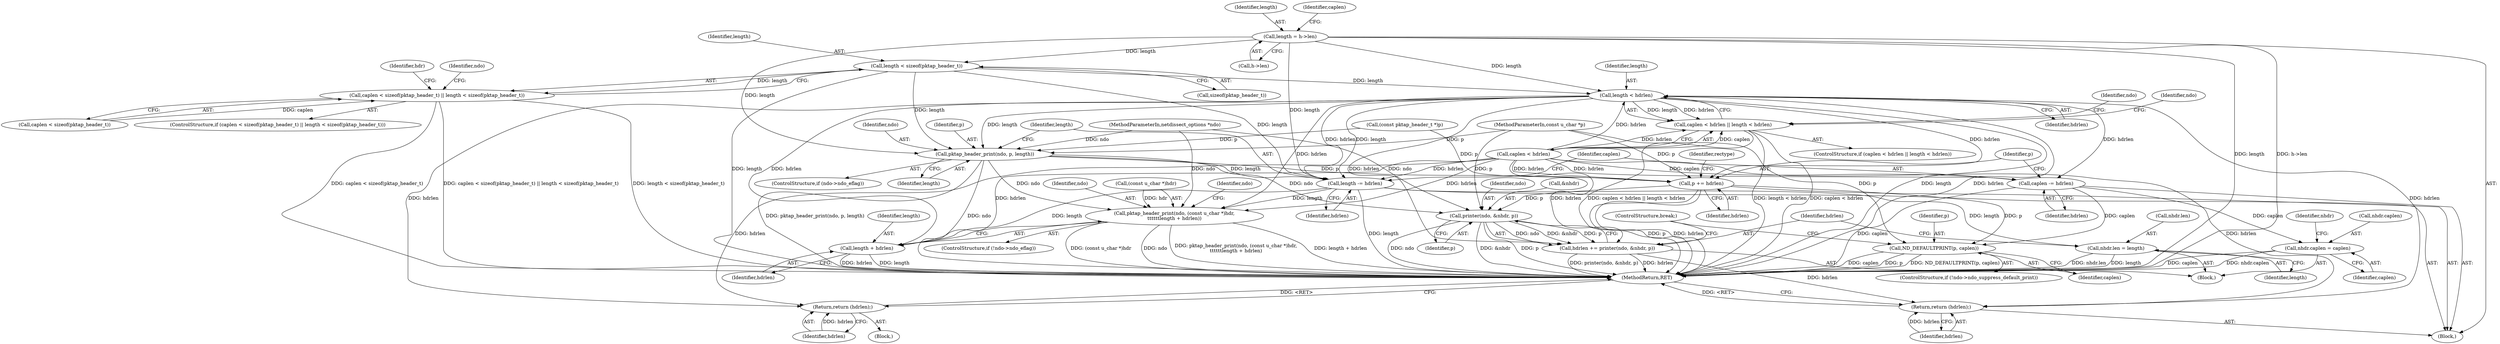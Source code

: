 digraph "0_tcpdump_ca336198e8bebccc18502de27672fdbd6eb34856@API" {
"1000130" [label="(Call,length < sizeof(pktap_header_t))"];
"1000116" [label="(Call,length = h->len)"];
"1000125" [label="(Call,caplen < sizeof(pktap_header_t) || length < sizeof(pktap_header_t))"];
"1000177" [label="(Call,length < hdrlen)"];
"1000173" [label="(Call,caplen < hdrlen || length < hdrlen)"];
"1000185" [label="(Return,return (hdrlen);)"];
"1000191" [label="(Call,pktap_header_print(ndo, p, length))"];
"1000195" [label="(Call,length -= hdrlen)"];
"1000238" [label="(Call,nhdr.len = length)"];
"1000257" [label="(Call,pktap_header_print(ndo, (const u_char *)hdr,\n\t\t\t\t\t\tlength + hdrlen))"];
"1000262" [label="(Call,length + hdrlen)"];
"1000201" [label="(Call,p += hdrlen)"];
"1000245" [label="(Call,printer(ndo, &nhdr, p))"];
"1000243" [label="(Call,hdrlen += printer(ndo, &nhdr, p))"];
"1000274" [label="(Return,return (hdrlen);)"];
"1000270" [label="(Call,ND_DEFAULTPRINT(p, caplen))"];
"1000198" [label="(Call,caplen -= hdrlen)"];
"1000233" [label="(Call,nhdr.caplen = caplen)"];
"1000246" [label="(Identifier,ndo)"];
"1000244" [label="(Identifier,hdrlen)"];
"1000249" [label="(Identifier,p)"];
"1000195" [label="(Call,length -= hdrlen)"];
"1000228" [label="(Block,)"];
"1000180" [label="(Block,)"];
"1000259" [label="(Call,(const u_char *)hdr)"];
"1000272" [label="(Identifier,caplen)"];
"1000117" [label="(Identifier,length)"];
"1000142" [label="(Identifier,hdr)"];
"1000205" [label="(Identifier,rectype)"];
"1000105" [label="(Block,)"];
"1000268" [label="(Identifier,ndo)"];
"1000183" [label="(Identifier,ndo)"];
"1000200" [label="(Identifier,hdrlen)"];
"1000237" [label="(Identifier,caplen)"];
"1000242" [label="(Identifier,length)"];
"1000273" [label="(ControlStructure,break;)"];
"1000265" [label="(ControlStructure,if (!ndo->ndo_suppress_default_print))"];
"1000173" [label="(Call,caplen < hdrlen || length < hdrlen)"];
"1000118" [label="(Call,h->len)"];
"1000186" [label="(Identifier,hdrlen)"];
"1000203" [label="(Identifier,hdrlen)"];
"1000177" [label="(Call,length < hdrlen)"];
"1000172" [label="(ControlStructure,if (caplen < hdrlen || length < hdrlen))"];
"1000258" [label="(Identifier,ndo)"];
"1000270" [label="(Call,ND_DEFAULTPRINT(p, caplen))"];
"1000192" [label="(Identifier,ndo)"];
"1000257" [label="(Call,pktap_header_print(ndo, (const u_char *)hdr,\n\t\t\t\t\t\tlength + hdrlen))"];
"1000239" [label="(Call,nhdr.len)"];
"1000233" [label="(Call,nhdr.caplen = caplen)"];
"1000174" [label="(Call,caplen < hdrlen)"];
"1000275" [label="(Identifier,hdrlen)"];
"1000240" [label="(Identifier,nhdr)"];
"1000185" [label="(Return,return (hdrlen);)"];
"1000131" [label="(Identifier,length)"];
"1000198" [label="(Call,caplen -= hdrlen)"];
"1000252" [label="(ControlStructure,if (!ndo->ndo_eflag))"];
"1000274" [label="(Return,return (hdrlen);)"];
"1000202" [label="(Identifier,p)"];
"1000197" [label="(Identifier,hdrlen)"];
"1000276" [label="(MethodReturn,RET)"];
"1000104" [label="(MethodParameterIn,const u_char *p)"];
"1000193" [label="(Identifier,p)"];
"1000189" [label="(Identifier,ndo)"];
"1000187" [label="(ControlStructure,if (ndo->ndo_eflag))"];
"1000271" [label="(Identifier,p)"];
"1000126" [label="(Call,caplen < sizeof(pktap_header_t))"];
"1000196" [label="(Identifier,length)"];
"1000199" [label="(Identifier,caplen)"];
"1000102" [label="(MethodParameterIn,netdissect_options *ndo)"];
"1000178" [label="(Identifier,length)"];
"1000125" [label="(Call,caplen < sizeof(pktap_header_t) || length < sizeof(pktap_header_t))"];
"1000132" [label="(Call,sizeof(pktap_header_t))"];
"1000116" [label="(Call,length = h->len)"];
"1000201" [label="(Call,p += hdrlen)"];
"1000238" [label="(Call,nhdr.len = length)"];
"1000263" [label="(Identifier,length)"];
"1000137" [label="(Identifier,ndo)"];
"1000127" [label="(Identifier,caplen)"];
"1000247" [label="(Call,&nhdr)"];
"1000234" [label="(Call,nhdr.caplen)"];
"1000191" [label="(Call,pktap_header_print(ndo, p, length))"];
"1000264" [label="(Identifier,hdrlen)"];
"1000130" [label="(Call,length < sizeof(pktap_header_t))"];
"1000143" [label="(Call,(const pktap_header_t *)p)"];
"1000245" [label="(Call,printer(ndo, &nhdr, p))"];
"1000243" [label="(Call,hdrlen += printer(ndo, &nhdr, p))"];
"1000194" [label="(Identifier,length)"];
"1000179" [label="(Identifier,hdrlen)"];
"1000262" [label="(Call,length + hdrlen)"];
"1000124" [label="(ControlStructure,if (caplen < sizeof(pktap_header_t) || length < sizeof(pktap_header_t)))"];
"1000130" -> "1000125"  [label="AST: "];
"1000130" -> "1000132"  [label="CFG: "];
"1000131" -> "1000130"  [label="AST: "];
"1000132" -> "1000130"  [label="AST: "];
"1000125" -> "1000130"  [label="CFG: "];
"1000130" -> "1000276"  [label="DDG: length"];
"1000130" -> "1000125"  [label="DDG: length"];
"1000116" -> "1000130"  [label="DDG: length"];
"1000130" -> "1000177"  [label="DDG: length"];
"1000130" -> "1000191"  [label="DDG: length"];
"1000130" -> "1000195"  [label="DDG: length"];
"1000116" -> "1000105"  [label="AST: "];
"1000116" -> "1000118"  [label="CFG: "];
"1000117" -> "1000116"  [label="AST: "];
"1000118" -> "1000116"  [label="AST: "];
"1000127" -> "1000116"  [label="CFG: "];
"1000116" -> "1000276"  [label="DDG: length"];
"1000116" -> "1000276"  [label="DDG: h->len"];
"1000116" -> "1000177"  [label="DDG: length"];
"1000116" -> "1000191"  [label="DDG: length"];
"1000116" -> "1000195"  [label="DDG: length"];
"1000125" -> "1000124"  [label="AST: "];
"1000125" -> "1000126"  [label="CFG: "];
"1000126" -> "1000125"  [label="AST: "];
"1000137" -> "1000125"  [label="CFG: "];
"1000142" -> "1000125"  [label="CFG: "];
"1000125" -> "1000276"  [label="DDG: length < sizeof(pktap_header_t)"];
"1000125" -> "1000276"  [label="DDG: caplen < sizeof(pktap_header_t)"];
"1000125" -> "1000276"  [label="DDG: caplen < sizeof(pktap_header_t) || length < sizeof(pktap_header_t)"];
"1000126" -> "1000125"  [label="DDG: caplen"];
"1000177" -> "1000173"  [label="AST: "];
"1000177" -> "1000179"  [label="CFG: "];
"1000178" -> "1000177"  [label="AST: "];
"1000179" -> "1000177"  [label="AST: "];
"1000173" -> "1000177"  [label="CFG: "];
"1000177" -> "1000276"  [label="DDG: length"];
"1000177" -> "1000276"  [label="DDG: hdrlen"];
"1000177" -> "1000173"  [label="DDG: length"];
"1000177" -> "1000173"  [label="DDG: hdrlen"];
"1000174" -> "1000177"  [label="DDG: hdrlen"];
"1000177" -> "1000185"  [label="DDG: hdrlen"];
"1000177" -> "1000191"  [label="DDG: length"];
"1000177" -> "1000195"  [label="DDG: hdrlen"];
"1000177" -> "1000195"  [label="DDG: length"];
"1000177" -> "1000198"  [label="DDG: hdrlen"];
"1000177" -> "1000201"  [label="DDG: hdrlen"];
"1000177" -> "1000243"  [label="DDG: hdrlen"];
"1000177" -> "1000257"  [label="DDG: hdrlen"];
"1000177" -> "1000262"  [label="DDG: hdrlen"];
"1000177" -> "1000274"  [label="DDG: hdrlen"];
"1000173" -> "1000172"  [label="AST: "];
"1000173" -> "1000174"  [label="CFG: "];
"1000174" -> "1000173"  [label="AST: "];
"1000183" -> "1000173"  [label="CFG: "];
"1000189" -> "1000173"  [label="CFG: "];
"1000173" -> "1000276"  [label="DDG: caplen < hdrlen || length < hdrlen"];
"1000173" -> "1000276"  [label="DDG: length < hdrlen"];
"1000173" -> "1000276"  [label="DDG: caplen < hdrlen"];
"1000174" -> "1000173"  [label="DDG: caplen"];
"1000174" -> "1000173"  [label="DDG: hdrlen"];
"1000185" -> "1000180"  [label="AST: "];
"1000185" -> "1000186"  [label="CFG: "];
"1000186" -> "1000185"  [label="AST: "];
"1000276" -> "1000185"  [label="CFG: "];
"1000185" -> "1000276"  [label="DDG: <RET>"];
"1000186" -> "1000185"  [label="DDG: hdrlen"];
"1000174" -> "1000185"  [label="DDG: hdrlen"];
"1000191" -> "1000187"  [label="AST: "];
"1000191" -> "1000194"  [label="CFG: "];
"1000192" -> "1000191"  [label="AST: "];
"1000193" -> "1000191"  [label="AST: "];
"1000194" -> "1000191"  [label="AST: "];
"1000196" -> "1000191"  [label="CFG: "];
"1000191" -> "1000276"  [label="DDG: pktap_header_print(ndo, p, length)"];
"1000191" -> "1000276"  [label="DDG: ndo"];
"1000102" -> "1000191"  [label="DDG: ndo"];
"1000143" -> "1000191"  [label="DDG: p"];
"1000104" -> "1000191"  [label="DDG: p"];
"1000191" -> "1000195"  [label="DDG: length"];
"1000191" -> "1000201"  [label="DDG: p"];
"1000191" -> "1000245"  [label="DDG: ndo"];
"1000191" -> "1000257"  [label="DDG: ndo"];
"1000195" -> "1000105"  [label="AST: "];
"1000195" -> "1000197"  [label="CFG: "];
"1000196" -> "1000195"  [label="AST: "];
"1000197" -> "1000195"  [label="AST: "];
"1000199" -> "1000195"  [label="CFG: "];
"1000195" -> "1000276"  [label="DDG: length"];
"1000174" -> "1000195"  [label="DDG: hdrlen"];
"1000195" -> "1000238"  [label="DDG: length"];
"1000195" -> "1000257"  [label="DDG: length"];
"1000195" -> "1000262"  [label="DDG: length"];
"1000238" -> "1000228"  [label="AST: "];
"1000238" -> "1000242"  [label="CFG: "];
"1000239" -> "1000238"  [label="AST: "];
"1000242" -> "1000238"  [label="AST: "];
"1000244" -> "1000238"  [label="CFG: "];
"1000238" -> "1000276"  [label="DDG: nhdr.len"];
"1000238" -> "1000276"  [label="DDG: length"];
"1000257" -> "1000252"  [label="AST: "];
"1000257" -> "1000262"  [label="CFG: "];
"1000258" -> "1000257"  [label="AST: "];
"1000259" -> "1000257"  [label="AST: "];
"1000262" -> "1000257"  [label="AST: "];
"1000268" -> "1000257"  [label="CFG: "];
"1000257" -> "1000276"  [label="DDG: length + hdrlen"];
"1000257" -> "1000276"  [label="DDG: (const u_char *)hdr"];
"1000257" -> "1000276"  [label="DDG: ndo"];
"1000257" -> "1000276"  [label="DDG: pktap_header_print(ndo, (const u_char *)hdr,\n\t\t\t\t\t\tlength + hdrlen)"];
"1000102" -> "1000257"  [label="DDG: ndo"];
"1000259" -> "1000257"  [label="DDG: hdr"];
"1000174" -> "1000257"  [label="DDG: hdrlen"];
"1000262" -> "1000264"  [label="CFG: "];
"1000263" -> "1000262"  [label="AST: "];
"1000264" -> "1000262"  [label="AST: "];
"1000262" -> "1000276"  [label="DDG: length"];
"1000262" -> "1000276"  [label="DDG: hdrlen"];
"1000174" -> "1000262"  [label="DDG: hdrlen"];
"1000201" -> "1000105"  [label="AST: "];
"1000201" -> "1000203"  [label="CFG: "];
"1000202" -> "1000201"  [label="AST: "];
"1000203" -> "1000201"  [label="AST: "];
"1000205" -> "1000201"  [label="CFG: "];
"1000201" -> "1000276"  [label="DDG: hdrlen"];
"1000201" -> "1000276"  [label="DDG: p"];
"1000174" -> "1000201"  [label="DDG: hdrlen"];
"1000143" -> "1000201"  [label="DDG: p"];
"1000104" -> "1000201"  [label="DDG: p"];
"1000201" -> "1000245"  [label="DDG: p"];
"1000201" -> "1000270"  [label="DDG: p"];
"1000245" -> "1000243"  [label="AST: "];
"1000245" -> "1000249"  [label="CFG: "];
"1000246" -> "1000245"  [label="AST: "];
"1000247" -> "1000245"  [label="AST: "];
"1000249" -> "1000245"  [label="AST: "];
"1000243" -> "1000245"  [label="CFG: "];
"1000245" -> "1000276"  [label="DDG: ndo"];
"1000245" -> "1000276"  [label="DDG: &nhdr"];
"1000245" -> "1000276"  [label="DDG: p"];
"1000245" -> "1000243"  [label="DDG: ndo"];
"1000245" -> "1000243"  [label="DDG: &nhdr"];
"1000245" -> "1000243"  [label="DDG: p"];
"1000102" -> "1000245"  [label="DDG: ndo"];
"1000104" -> "1000245"  [label="DDG: p"];
"1000243" -> "1000228"  [label="AST: "];
"1000244" -> "1000243"  [label="AST: "];
"1000273" -> "1000243"  [label="CFG: "];
"1000243" -> "1000276"  [label="DDG: hdrlen"];
"1000243" -> "1000276"  [label="DDG: printer(ndo, &nhdr, p)"];
"1000174" -> "1000243"  [label="DDG: hdrlen"];
"1000243" -> "1000274"  [label="DDG: hdrlen"];
"1000274" -> "1000105"  [label="AST: "];
"1000274" -> "1000275"  [label="CFG: "];
"1000275" -> "1000274"  [label="AST: "];
"1000276" -> "1000274"  [label="CFG: "];
"1000274" -> "1000276"  [label="DDG: <RET>"];
"1000275" -> "1000274"  [label="DDG: hdrlen"];
"1000174" -> "1000274"  [label="DDG: hdrlen"];
"1000270" -> "1000265"  [label="AST: "];
"1000270" -> "1000272"  [label="CFG: "];
"1000271" -> "1000270"  [label="AST: "];
"1000272" -> "1000270"  [label="AST: "];
"1000273" -> "1000270"  [label="CFG: "];
"1000270" -> "1000276"  [label="DDG: ND_DEFAULTPRINT(p, caplen)"];
"1000270" -> "1000276"  [label="DDG: caplen"];
"1000270" -> "1000276"  [label="DDG: p"];
"1000104" -> "1000270"  [label="DDG: p"];
"1000198" -> "1000270"  [label="DDG: caplen"];
"1000198" -> "1000105"  [label="AST: "];
"1000198" -> "1000200"  [label="CFG: "];
"1000199" -> "1000198"  [label="AST: "];
"1000200" -> "1000198"  [label="AST: "];
"1000202" -> "1000198"  [label="CFG: "];
"1000198" -> "1000276"  [label="DDG: caplen"];
"1000174" -> "1000198"  [label="DDG: hdrlen"];
"1000174" -> "1000198"  [label="DDG: caplen"];
"1000198" -> "1000233"  [label="DDG: caplen"];
"1000233" -> "1000228"  [label="AST: "];
"1000233" -> "1000237"  [label="CFG: "];
"1000234" -> "1000233"  [label="AST: "];
"1000237" -> "1000233"  [label="AST: "];
"1000240" -> "1000233"  [label="CFG: "];
"1000233" -> "1000276"  [label="DDG: caplen"];
"1000233" -> "1000276"  [label="DDG: nhdr.caplen"];
}
